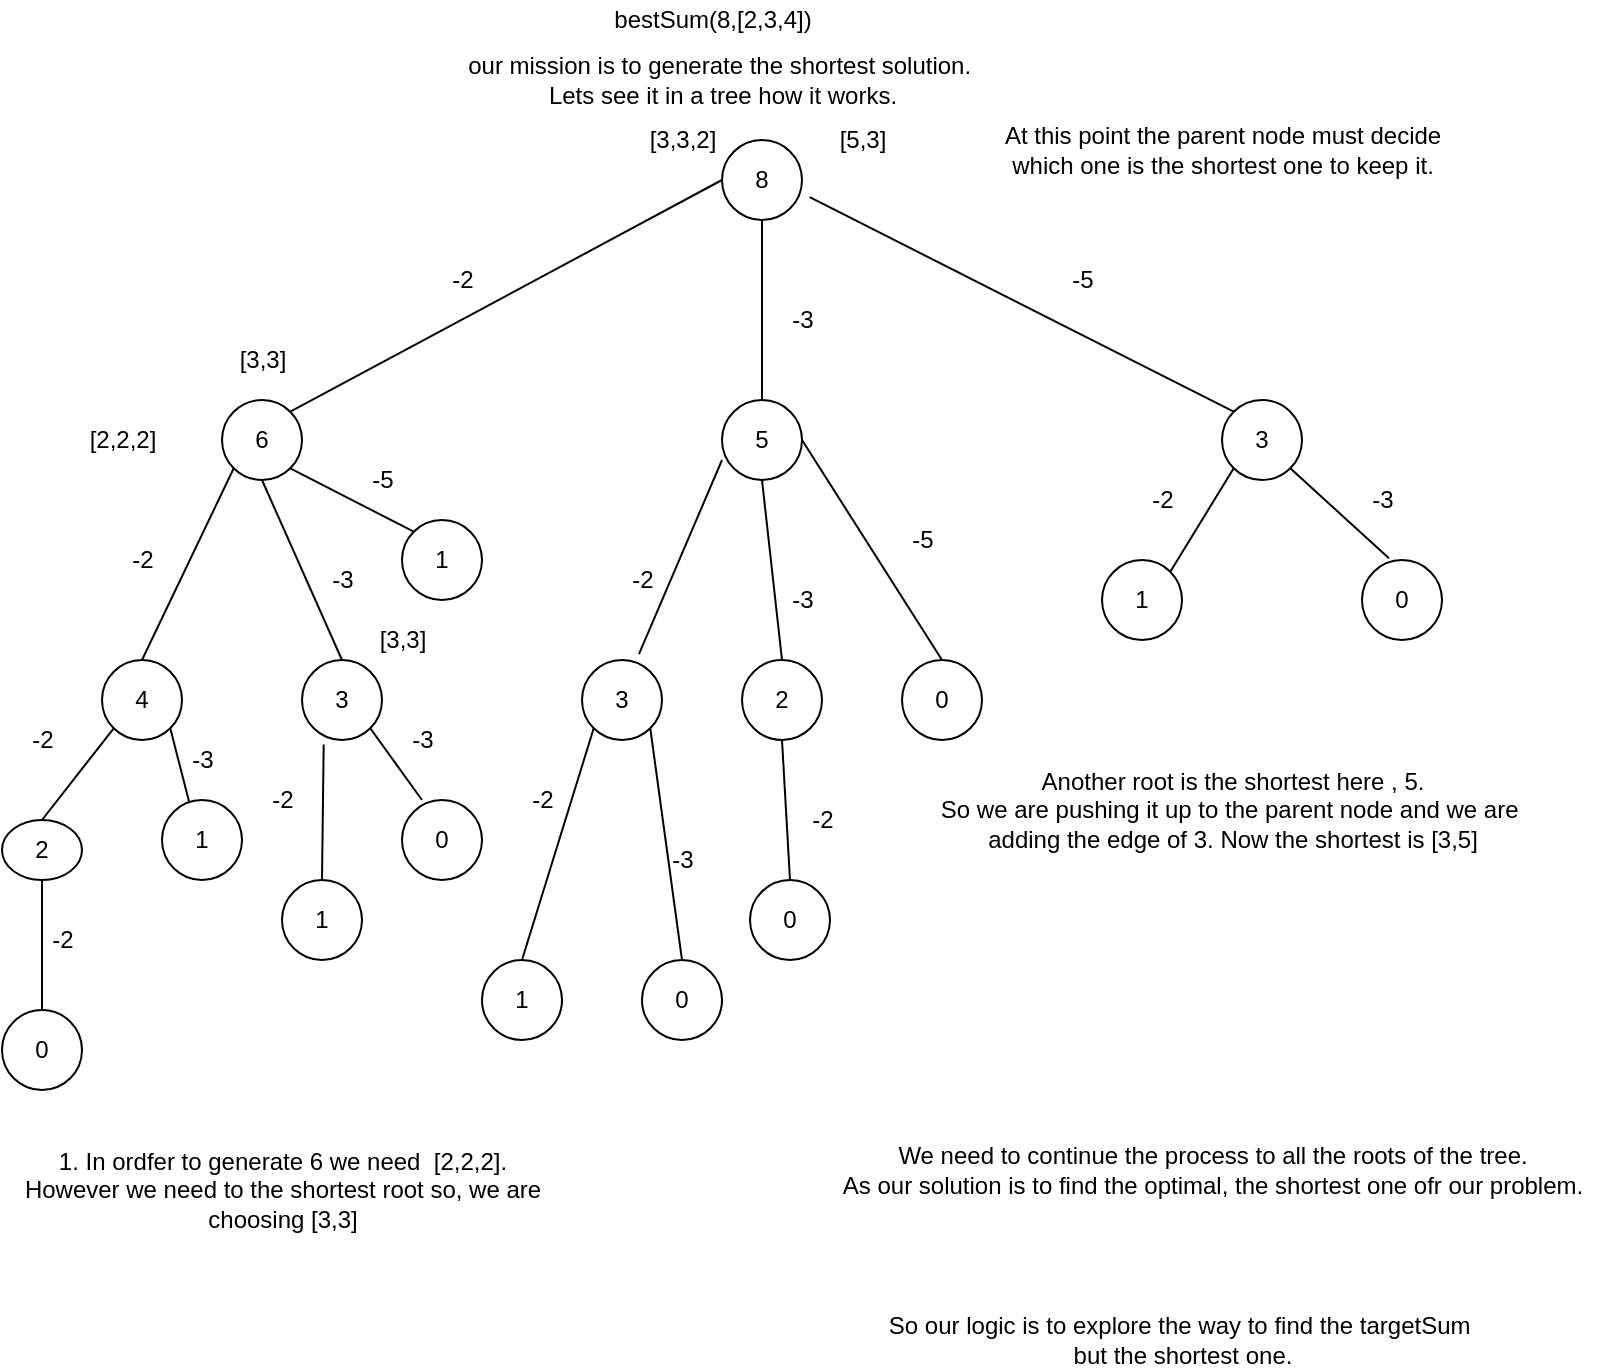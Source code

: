 <mxfile version="13.10.0" type="embed">
    <diagram id="t1KoGID-ZdX9Jp2d5N9q" name="bestSum Problem">
        <mxGraphModel dx="871" dy="381" grid="1" gridSize="10" guides="1" tooltips="1" connect="1" arrows="1" fold="1" page="1" pageScale="1" pageWidth="827" pageHeight="1169" math="0" shadow="0">
            <root>
                <mxCell id="0"/>
                <mxCell id="1" parent="0"/>
                <mxCell id="2" value="bestSum(8,[2,3,4])" style="text;html=1;align=center;verticalAlign=middle;resizable=0;points=[];autosize=1;" vertex="1" parent="1">
                    <mxGeometry x="300" y="40" width="110" height="20" as="geometry"/>
                </mxCell>
                <mxCell id="3" value="our mission is to generate the shortest solution.&amp;nbsp;&lt;br&gt;Lets see it in a tree how it works." style="text;html=1;align=center;verticalAlign=middle;resizable=0;points=[];autosize=1;" vertex="1" parent="1">
                    <mxGeometry x="225" y="65" width="270" height="30" as="geometry"/>
                </mxCell>
                <mxCell id="5" value="8" style="ellipse;whiteSpace=wrap;html=1;" vertex="1" parent="1">
                    <mxGeometry x="360" y="110" width="40" height="40" as="geometry"/>
                </mxCell>
                <mxCell id="6" value="6" style="ellipse;whiteSpace=wrap;html=1;" vertex="1" parent="1">
                    <mxGeometry x="110" y="240" width="40" height="40" as="geometry"/>
                </mxCell>
                <mxCell id="7" value="5" style="ellipse;whiteSpace=wrap;html=1;" vertex="1" parent="1">
                    <mxGeometry x="360" y="240" width="40" height="40" as="geometry"/>
                </mxCell>
                <mxCell id="8" value="3" style="ellipse;whiteSpace=wrap;html=1;" vertex="1" parent="1">
                    <mxGeometry x="610" y="240" width="40" height="40" as="geometry"/>
                </mxCell>
                <mxCell id="9" value="3" style="ellipse;whiteSpace=wrap;html=1;" vertex="1" parent="1">
                    <mxGeometry x="290" y="370" width="40" height="40" as="geometry"/>
                </mxCell>
                <mxCell id="10" value="2" style="ellipse;whiteSpace=wrap;html=1;" vertex="1" parent="1">
                    <mxGeometry x="370" y="370" width="40" height="40" as="geometry"/>
                </mxCell>
                <mxCell id="11" value="0" style="ellipse;whiteSpace=wrap;html=1;" vertex="1" parent="1">
                    <mxGeometry x="450" y="370" width="40" height="40" as="geometry"/>
                </mxCell>
                <mxCell id="14" value="1" style="ellipse;whiteSpace=wrap;html=1;" vertex="1" parent="1">
                    <mxGeometry x="200" y="300" width="40" height="40" as="geometry"/>
                </mxCell>
                <mxCell id="15" value="3" style="ellipse;whiteSpace=wrap;html=1;" vertex="1" parent="1">
                    <mxGeometry x="150" y="370" width="40" height="40" as="geometry"/>
                </mxCell>
                <mxCell id="16" value="4" style="ellipse;whiteSpace=wrap;html=1;" vertex="1" parent="1">
                    <mxGeometry x="50" y="370" width="40" height="40" as="geometry"/>
                </mxCell>
                <mxCell id="17" value="2" style="ellipse;whiteSpace=wrap;html=1;" vertex="1" parent="1">
                    <mxGeometry y="450" width="40" height="30" as="geometry"/>
                </mxCell>
                <mxCell id="18" value="0" style="ellipse;whiteSpace=wrap;html=1;" vertex="1" parent="1">
                    <mxGeometry y="545" width="40" height="40" as="geometry"/>
                </mxCell>
                <mxCell id="19" value="0" style="ellipse;whiteSpace=wrap;html=1;" vertex="1" parent="1">
                    <mxGeometry x="374" y="480" width="40" height="40" as="geometry"/>
                </mxCell>
                <mxCell id="20" value="0" style="ellipse;whiteSpace=wrap;html=1;" vertex="1" parent="1">
                    <mxGeometry x="200" y="440" width="40" height="40" as="geometry"/>
                </mxCell>
                <mxCell id="21" value="1" style="ellipse;whiteSpace=wrap;html=1;" vertex="1" parent="1">
                    <mxGeometry x="80" y="440" width="40" height="40" as="geometry"/>
                </mxCell>
                <mxCell id="22" value="1" style="ellipse;whiteSpace=wrap;html=1;" vertex="1" parent="1">
                    <mxGeometry x="140" y="480" width="40" height="40" as="geometry"/>
                </mxCell>
                <mxCell id="23" value="1" style="ellipse;whiteSpace=wrap;html=1;" vertex="1" parent="1">
                    <mxGeometry x="550" y="320" width="40" height="40" as="geometry"/>
                </mxCell>
                <mxCell id="24" value="0" style="ellipse;whiteSpace=wrap;html=1;" vertex="1" parent="1">
                    <mxGeometry x="680" y="320" width="40" height="40" as="geometry"/>
                </mxCell>
                <mxCell id="25" value="1" style="ellipse;whiteSpace=wrap;html=1;" vertex="1" parent="1">
                    <mxGeometry x="240" y="520" width="40" height="40" as="geometry"/>
                </mxCell>
                <mxCell id="26" value="0" style="ellipse;whiteSpace=wrap;html=1;" vertex="1" parent="1">
                    <mxGeometry x="320" y="520" width="40" height="40" as="geometry"/>
                </mxCell>
                <mxCell id="27" value="" style="endArrow=none;html=1;entryX=0;entryY=0.5;entryDx=0;entryDy=0;exitX=1;exitY=0;exitDx=0;exitDy=0;" edge="1" parent="1" source="6" target="5">
                    <mxGeometry width="50" height="50" relative="1" as="geometry">
                        <mxPoint x="360" y="250" as="sourcePoint"/>
                        <mxPoint x="410" y="200" as="targetPoint"/>
                    </mxGeometry>
                </mxCell>
                <mxCell id="28" value="" style="endArrow=none;html=1;entryX=0.5;entryY=1;entryDx=0;entryDy=0;exitX=0.5;exitY=0;exitDx=0;exitDy=0;" edge="1" parent="1" source="7" target="5">
                    <mxGeometry width="50" height="50" relative="1" as="geometry">
                        <mxPoint x="360" y="250" as="sourcePoint"/>
                        <mxPoint x="410" y="200" as="targetPoint"/>
                    </mxGeometry>
                </mxCell>
                <mxCell id="29" value="" style="endArrow=none;html=1;entryX=0;entryY=0.75;entryDx=0;entryDy=0;entryPerimeter=0;exitX=0.712;exitY=-0.073;exitDx=0;exitDy=0;exitPerimeter=0;" edge="1" parent="1" source="9" target="7">
                    <mxGeometry width="50" height="50" relative="1" as="geometry">
                        <mxPoint x="360" y="390" as="sourcePoint"/>
                        <mxPoint x="410" y="340" as="targetPoint"/>
                    </mxGeometry>
                </mxCell>
                <mxCell id="30" value="" style="endArrow=none;html=1;entryX=0.5;entryY=1;entryDx=0;entryDy=0;exitX=0.5;exitY=0;exitDx=0;exitDy=0;" edge="1" parent="1" source="10" target="7">
                    <mxGeometry width="50" height="50" relative="1" as="geometry">
                        <mxPoint x="360" y="390" as="sourcePoint"/>
                        <mxPoint x="410" y="340" as="targetPoint"/>
                    </mxGeometry>
                </mxCell>
                <mxCell id="31" value="" style="endArrow=none;html=1;entryX=1;entryY=0.5;entryDx=0;entryDy=0;exitX=0.5;exitY=0;exitDx=0;exitDy=0;" edge="1" parent="1" source="11" target="7">
                    <mxGeometry width="50" height="50" relative="1" as="geometry">
                        <mxPoint x="360" y="320" as="sourcePoint"/>
                        <mxPoint x="410" y="270" as="targetPoint"/>
                    </mxGeometry>
                </mxCell>
                <mxCell id="32" value="" style="endArrow=none;html=1;exitX=1;exitY=1;exitDx=0;exitDy=0;entryX=0.5;entryY=0;entryDx=0;entryDy=0;" edge="1" parent="1" source="9" target="26">
                    <mxGeometry width="50" height="50" relative="1" as="geometry">
                        <mxPoint x="360" y="460" as="sourcePoint"/>
                        <mxPoint x="410" y="410" as="targetPoint"/>
                    </mxGeometry>
                </mxCell>
                <mxCell id="33" value="" style="endArrow=none;html=1;entryX=0.5;entryY=1;entryDx=0;entryDy=0;exitX=0.5;exitY=0;exitDx=0;exitDy=0;" edge="1" parent="1" source="19" target="10">
                    <mxGeometry width="50" height="50" relative="1" as="geometry">
                        <mxPoint x="360" y="460" as="sourcePoint"/>
                        <mxPoint x="410" y="410" as="targetPoint"/>
                    </mxGeometry>
                </mxCell>
                <mxCell id="34" value="" style="endArrow=none;html=1;exitX=0.5;exitY=0;exitDx=0;exitDy=0;entryX=0;entryY=1;entryDx=0;entryDy=0;" edge="1" parent="1" source="25" target="9">
                    <mxGeometry width="50" height="50" relative="1" as="geometry">
                        <mxPoint x="360" y="460" as="sourcePoint"/>
                        <mxPoint x="290" y="420" as="targetPoint"/>
                    </mxGeometry>
                </mxCell>
                <mxCell id="36" value="" style="endArrow=none;html=1;exitX=0.5;exitY=0;exitDx=0;exitDy=0;entryX=0;entryY=1;entryDx=0;entryDy=0;" edge="1" parent="1" source="16" target="6">
                    <mxGeometry width="50" height="50" relative="1" as="geometry">
                        <mxPoint x="70" y="360" as="sourcePoint"/>
                        <mxPoint x="120" y="260" as="targetPoint"/>
                    </mxGeometry>
                </mxCell>
                <mxCell id="39" value="" style="endArrow=none;html=1;entryX=1;entryY=1;entryDx=0;entryDy=0;exitX=0;exitY=0;exitDx=0;exitDy=0;" edge="1" parent="1" source="14" target="6">
                    <mxGeometry width="50" height="50" relative="1" as="geometry">
                        <mxPoint x="360" y="390" as="sourcePoint"/>
                        <mxPoint x="410" y="340" as="targetPoint"/>
                    </mxGeometry>
                </mxCell>
                <mxCell id="40" value="" style="endArrow=none;html=1;exitX=1;exitY=1;exitDx=0;exitDy=0;entryX=0.25;entryY=0;entryDx=0;entryDy=0;entryPerimeter=0;" edge="1" parent="1" source="15" target="20">
                    <mxGeometry width="50" height="50" relative="1" as="geometry">
                        <mxPoint x="360" y="460" as="sourcePoint"/>
                        <mxPoint x="410" y="410" as="targetPoint"/>
                    </mxGeometry>
                </mxCell>
                <mxCell id="41" value="" style="endArrow=none;html=1;exitX=0.5;exitY=1;exitDx=0;exitDy=0;entryX=0.5;entryY=0;entryDx=0;entryDy=0;" edge="1" parent="1" source="6" target="15">
                    <mxGeometry width="50" height="50" relative="1" as="geometry">
                        <mxPoint x="360" y="460" as="sourcePoint"/>
                        <mxPoint x="410" y="410" as="targetPoint"/>
                    </mxGeometry>
                </mxCell>
                <mxCell id="42" value="" style="endArrow=none;html=1;entryX=1;entryY=1;entryDx=0;entryDy=0;exitX=0.337;exitY=0.017;exitDx=0;exitDy=0;exitPerimeter=0;" edge="1" parent="1" source="21" target="16">
                    <mxGeometry width="50" height="50" relative="1" as="geometry">
                        <mxPoint x="360" y="460" as="sourcePoint"/>
                        <mxPoint x="410" y="410" as="targetPoint"/>
                    </mxGeometry>
                </mxCell>
                <mxCell id="43" value="" style="endArrow=none;html=1;entryX=0.271;entryY=1.056;entryDx=0;entryDy=0;entryPerimeter=0;exitX=0.5;exitY=0;exitDx=0;exitDy=0;" edge="1" parent="1" source="22" target="15">
                    <mxGeometry width="50" height="50" relative="1" as="geometry">
                        <mxPoint x="360" y="460" as="sourcePoint"/>
                        <mxPoint x="410" y="410" as="targetPoint"/>
                    </mxGeometry>
                </mxCell>
                <mxCell id="44" value="" style="endArrow=none;html=1;exitX=0.5;exitY=0;exitDx=0;exitDy=0;entryX=0;entryY=1;entryDx=0;entryDy=0;" edge="1" parent="1" source="17" target="16">
                    <mxGeometry width="50" height="50" relative="1" as="geometry">
                        <mxPoint x="360" y="460" as="sourcePoint"/>
                        <mxPoint x="410" y="410" as="targetPoint"/>
                    </mxGeometry>
                </mxCell>
                <mxCell id="45" value="" style="endArrow=none;html=1;exitX=0.5;exitY=0;exitDx=0;exitDy=0;entryX=0.5;entryY=1;entryDx=0;entryDy=0;" edge="1" parent="1" source="18" target="17">
                    <mxGeometry width="50" height="50" relative="1" as="geometry">
                        <mxPoint x="360" y="460" as="sourcePoint"/>
                        <mxPoint x="410" y="410" as="targetPoint"/>
                    </mxGeometry>
                </mxCell>
                <mxCell id="46" value="-2" style="text;html=1;align=center;verticalAlign=middle;resizable=0;points=[];autosize=1;" vertex="1" parent="1">
                    <mxGeometry x="215" y="170" width="30" height="20" as="geometry"/>
                </mxCell>
                <mxCell id="47" value="-3" style="text;html=1;align=center;verticalAlign=middle;resizable=0;points=[];autosize=1;" vertex="1" parent="1">
                    <mxGeometry x="385" y="190" width="30" height="20" as="geometry"/>
                </mxCell>
                <mxCell id="48" value="" style="endArrow=none;html=1;entryX=0;entryY=1;entryDx=0;entryDy=0;exitX=1;exitY=0;exitDx=0;exitDy=0;" edge="1" parent="1" source="23" target="8">
                    <mxGeometry width="50" height="50" relative="1" as="geometry">
                        <mxPoint x="360" y="320" as="sourcePoint"/>
                        <mxPoint x="410" y="270" as="targetPoint"/>
                    </mxGeometry>
                </mxCell>
                <mxCell id="49" value="-2" style="text;html=1;align=center;verticalAlign=middle;resizable=0;points=[];autosize=1;" vertex="1" parent="1">
                    <mxGeometry x="565" y="280" width="30" height="20" as="geometry"/>
                </mxCell>
                <mxCell id="50" value="" style="endArrow=none;html=1;entryX=0;entryY=0;entryDx=0;entryDy=0;exitX=1.097;exitY=0.715;exitDx=0;exitDy=0;exitPerimeter=0;" edge="1" parent="1" source="5" target="8">
                    <mxGeometry width="50" height="50" relative="1" as="geometry">
                        <mxPoint x="360" y="250" as="sourcePoint"/>
                        <mxPoint x="410" y="200" as="targetPoint"/>
                    </mxGeometry>
                </mxCell>
                <mxCell id="51" value="-5" style="text;html=1;align=center;verticalAlign=middle;resizable=0;points=[];autosize=1;" vertex="1" parent="1">
                    <mxGeometry x="525" y="170" width="30" height="20" as="geometry"/>
                </mxCell>
                <mxCell id="52" value="" style="endArrow=none;html=1;entryX=1;entryY=1;entryDx=0;entryDy=0;exitX=0.337;exitY=-0.021;exitDx=0;exitDy=0;exitPerimeter=0;" edge="1" parent="1" source="24" target="8">
                    <mxGeometry width="50" height="50" relative="1" as="geometry">
                        <mxPoint x="360" y="250" as="sourcePoint"/>
                        <mxPoint x="410" y="200" as="targetPoint"/>
                    </mxGeometry>
                </mxCell>
                <mxCell id="53" value="-3" style="text;html=1;align=center;verticalAlign=middle;resizable=0;points=[];autosize=1;" vertex="1" parent="1">
                    <mxGeometry x="675" y="280" width="30" height="20" as="geometry"/>
                </mxCell>
                <mxCell id="54" value="-5" style="text;html=1;align=center;verticalAlign=middle;resizable=0;points=[];autosize=1;" vertex="1" parent="1">
                    <mxGeometry x="445" y="300" width="30" height="20" as="geometry"/>
                </mxCell>
                <mxCell id="55" value="-3" style="text;html=1;align=center;verticalAlign=middle;resizable=0;points=[];autosize=1;" vertex="1" parent="1">
                    <mxGeometry x="385" y="330" width="30" height="20" as="geometry"/>
                </mxCell>
                <mxCell id="56" value="-2" style="text;html=1;align=center;verticalAlign=middle;resizable=0;points=[];autosize=1;" vertex="1" parent="1">
                    <mxGeometry x="305" y="320" width="30" height="20" as="geometry"/>
                </mxCell>
                <mxCell id="57" value="-2" style="text;html=1;align=center;verticalAlign=middle;resizable=0;points=[];autosize=1;" vertex="1" parent="1">
                    <mxGeometry x="395" y="440" width="30" height="20" as="geometry"/>
                </mxCell>
                <mxCell id="58" value="-3" style="text;html=1;align=center;verticalAlign=middle;resizable=0;points=[];autosize=1;" vertex="1" parent="1">
                    <mxGeometry x="325" y="460" width="30" height="20" as="geometry"/>
                </mxCell>
                <mxCell id="59" value="-2" style="text;html=1;align=center;verticalAlign=middle;resizable=0;points=[];autosize=1;" vertex="1" parent="1">
                    <mxGeometry x="255" y="430" width="30" height="20" as="geometry"/>
                </mxCell>
                <mxCell id="60" value="-2" style="text;html=1;align=center;verticalAlign=middle;resizable=0;points=[];autosize=1;" vertex="1" parent="1">
                    <mxGeometry x="55" y="310" width="30" height="20" as="geometry"/>
                </mxCell>
                <mxCell id="61" value="-5" style="text;html=1;align=center;verticalAlign=middle;resizable=0;points=[];autosize=1;" vertex="1" parent="1">
                    <mxGeometry x="175" y="270" width="30" height="20" as="geometry"/>
                </mxCell>
                <mxCell id="62" value="-3" style="text;html=1;align=center;verticalAlign=middle;resizable=0;points=[];autosize=1;" vertex="1" parent="1">
                    <mxGeometry x="155" y="320" width="30" height="20" as="geometry"/>
                </mxCell>
                <mxCell id="63" value="-3" style="text;html=1;align=center;verticalAlign=middle;resizable=0;points=[];autosize=1;" vertex="1" parent="1">
                    <mxGeometry x="195" y="400" width="30" height="20" as="geometry"/>
                </mxCell>
                <mxCell id="64" value="-2" style="text;html=1;align=center;verticalAlign=middle;resizable=0;points=[];autosize=1;" vertex="1" parent="1">
                    <mxGeometry x="125" y="430" width="30" height="20" as="geometry"/>
                </mxCell>
                <mxCell id="65" value="-2" style="text;html=1;align=center;verticalAlign=middle;resizable=0;points=[];autosize=1;" vertex="1" parent="1">
                    <mxGeometry x="5" y="400" width="30" height="20" as="geometry"/>
                </mxCell>
                <mxCell id="66" value="-3" style="text;html=1;align=center;verticalAlign=middle;resizable=0;points=[];autosize=1;" vertex="1" parent="1">
                    <mxGeometry x="85" y="410" width="30" height="20" as="geometry"/>
                </mxCell>
                <mxCell id="67" value="-2" style="text;html=1;align=center;verticalAlign=middle;resizable=0;points=[];autosize=1;" vertex="1" parent="1">
                    <mxGeometry x="15" y="500" width="30" height="20" as="geometry"/>
                </mxCell>
                <mxCell id="68" value="[2,2,2]" style="text;html=1;align=center;verticalAlign=middle;resizable=0;points=[];autosize=1;" vertex="1" parent="1">
                    <mxGeometry x="35" y="250" width="50" height="20" as="geometry"/>
                </mxCell>
                <mxCell id="69" value="[3,3]" style="text;html=1;align=center;verticalAlign=middle;resizable=0;points=[];autosize=1;" vertex="1" parent="1">
                    <mxGeometry x="180" y="350" width="40" height="20" as="geometry"/>
                </mxCell>
                <mxCell id="70" value="[3,3]" style="text;html=1;align=center;verticalAlign=middle;resizable=0;points=[];autosize=1;" vertex="1" parent="1">
                    <mxGeometry x="110" y="210" width="40" height="20" as="geometry"/>
                </mxCell>
                <mxCell id="71" value="[3,3,2]" style="text;html=1;align=center;verticalAlign=middle;resizable=0;points=[];autosize=1;" vertex="1" parent="1">
                    <mxGeometry x="315" y="100" width="50" height="20" as="geometry"/>
                </mxCell>
                <mxCell id="72" value="1. In ordfer to generate 6 we need&amp;nbsp; [2,2,2].&lt;br&gt;However we need to the shortest root so, we are&lt;br&gt;choosing [3,3]" style="text;html=1;align=center;verticalAlign=middle;resizable=0;points=[];autosize=1;" vertex="1" parent="1">
                    <mxGeometry x="5" y="610" width="270" height="50" as="geometry"/>
                </mxCell>
                <mxCell id="73" value="Another root is the shortest here , 5.&lt;br&gt;So we are pushing it up to the parent node and we are&amp;nbsp;&lt;br&gt;adding the edge of 3. Now the shortest is [3,5]" style="text;html=1;align=center;verticalAlign=middle;resizable=0;points=[];autosize=1;" vertex="1" parent="1">
                    <mxGeometry x="460" y="420" width="310" height="50" as="geometry"/>
                </mxCell>
                <mxCell id="74" value="At this point the parent node must decide &lt;br&gt;which one is the shortest one to keep it." style="text;html=1;align=center;verticalAlign=middle;resizable=0;points=[];autosize=1;" vertex="1" parent="1">
                    <mxGeometry x="495" y="100" width="230" height="30" as="geometry"/>
                </mxCell>
                <mxCell id="75" value="[5,3]" style="text;html=1;align=center;verticalAlign=middle;resizable=0;points=[];autosize=1;" vertex="1" parent="1">
                    <mxGeometry x="410" y="100" width="40" height="20" as="geometry"/>
                </mxCell>
                <mxCell id="76" value="We need to continue the process to all the roots of the tree.&lt;br&gt;As our solution is to find the optimal, the shortest one ofr our problem.&lt;br&gt;" style="text;html=1;align=center;verticalAlign=middle;resizable=0;points=[];autosize=1;" vertex="1" parent="1">
                    <mxGeometry x="410" y="610" width="390" height="30" as="geometry"/>
                </mxCell>
                <mxCell id="77" value="So our logic is to explore the way to find the targetSum&amp;nbsp;&lt;br&gt;but the shortest one." style="text;html=1;align=center;verticalAlign=middle;resizable=0;points=[];autosize=1;" vertex="1" parent="1">
                    <mxGeometry x="435" y="695" width="310" height="30" as="geometry"/>
                </mxCell>
            </root>
        </mxGraphModel>
    </diagram>
</mxfile>